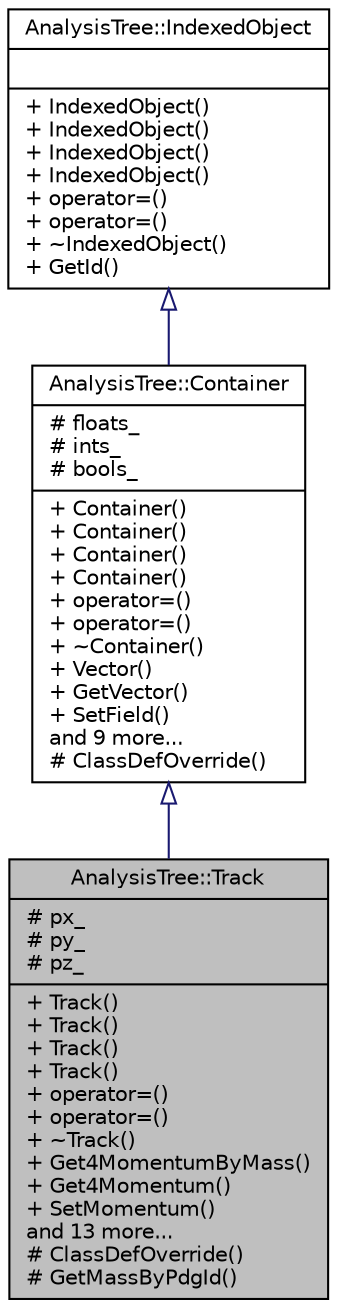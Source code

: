 digraph "AnalysisTree::Track"
{
  edge [fontname="Helvetica",fontsize="10",labelfontname="Helvetica",labelfontsize="10"];
  node [fontname="Helvetica",fontsize="10",shape=record];
  Node1 [label="{AnalysisTree::Track\n|# px_\l# py_\l# pz_\l|+ Track()\l+ Track()\l+ Track()\l+ Track()\l+ operator=()\l+ operator=()\l+ ~Track()\l+ Get4MomentumByMass()\l+ Get4Momentum()\l+ SetMomentum()\land 13 more...\l# ClassDefOverride()\l# GetMassByPdgId()\l}",height=0.2,width=0.4,color="black", fillcolor="grey75", style="filled", fontcolor="black"];
  Node2 -> Node1 [dir="back",color="midnightblue",fontsize="10",style="solid",arrowtail="onormal",fontname="Helvetica"];
  Node2 [label="{AnalysisTree::Container\n|# floats_\l# ints_\l# bools_\l|+ Container()\l+ Container()\l+ Container()\l+ Container()\l+ operator=()\l+ operator=()\l+ ~Container()\l+ Vector()\l+ GetVector()\l+ SetField()\land 9 more...\l# ClassDefOverride()\l}",height=0.2,width=0.4,color="black", fillcolor="white", style="filled",URL="$d2/d0f/classAnalysisTree_1_1Container.html",tooltip="A class to store any number of integers, floats and bools. "];
  Node3 -> Node2 [dir="back",color="midnightblue",fontsize="10",style="solid",arrowtail="onormal",fontname="Helvetica"];
  Node3 [label="{AnalysisTree::IndexedObject\n||+ IndexedObject()\l+ IndexedObject()\l+ IndexedObject()\l+ IndexedObject()\l+ operator=()\l+ operator=()\l+ ~IndexedObject()\l+ GetId()\l}",height=0.2,width=0.4,color="black", fillcolor="white", style="filled",URL="$df/dee/classAnalysisTree_1_1IndexedObject.html"];
}

